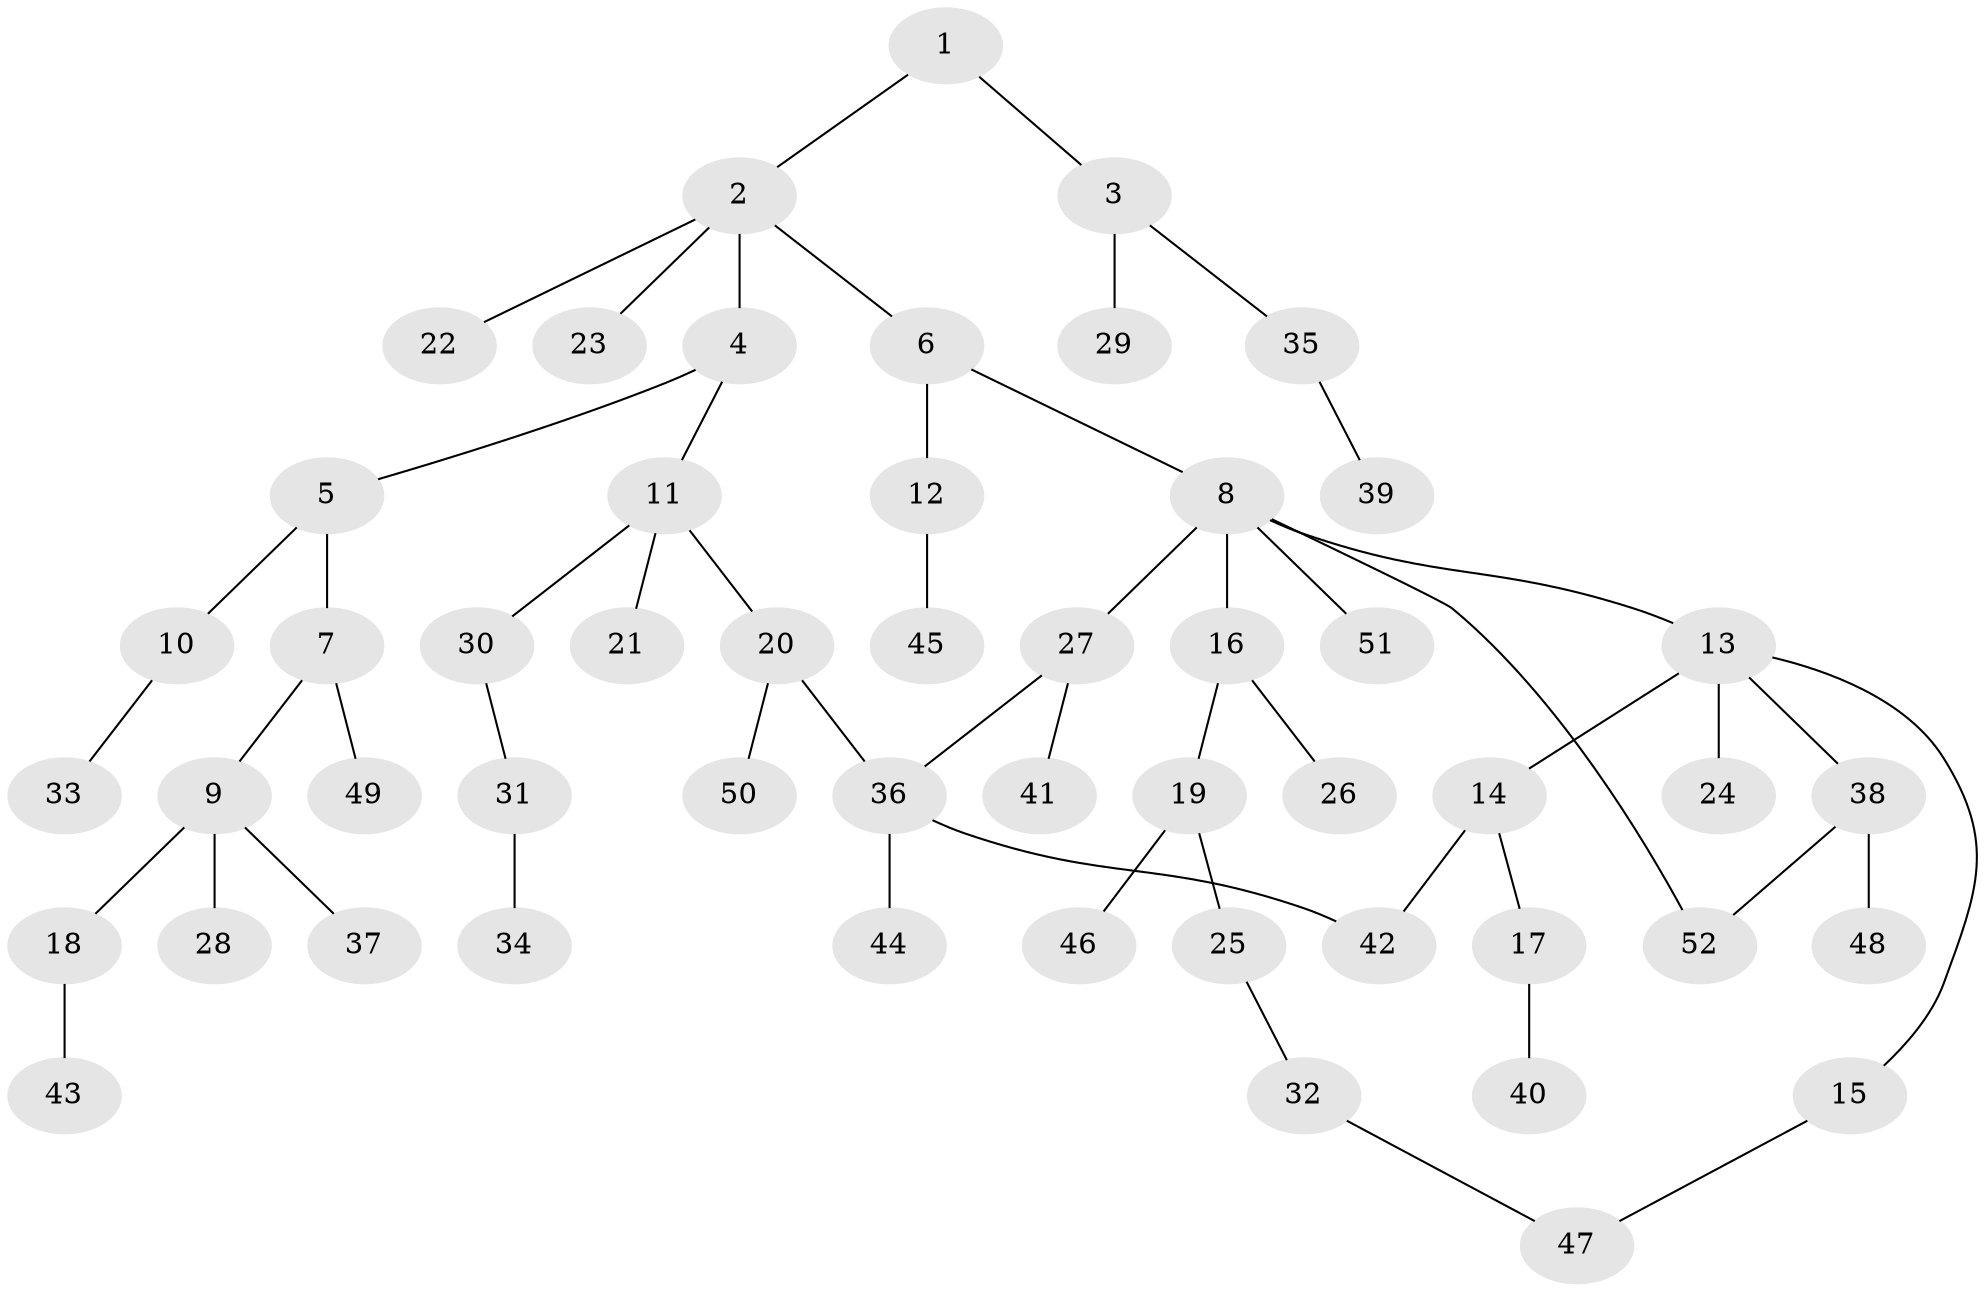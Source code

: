 // coarse degree distribution, {4: 0.07692307692307693, 3: 0.23076923076923078, 2: 0.38461538461538464, 1: 0.2692307692307692, 5: 0.038461538461538464}
// Generated by graph-tools (version 1.1) at 2025/36/03/04/25 23:36:06]
// undirected, 52 vertices, 55 edges
graph export_dot {
  node [color=gray90,style=filled];
  1;
  2;
  3;
  4;
  5;
  6;
  7;
  8;
  9;
  10;
  11;
  12;
  13;
  14;
  15;
  16;
  17;
  18;
  19;
  20;
  21;
  22;
  23;
  24;
  25;
  26;
  27;
  28;
  29;
  30;
  31;
  32;
  33;
  34;
  35;
  36;
  37;
  38;
  39;
  40;
  41;
  42;
  43;
  44;
  45;
  46;
  47;
  48;
  49;
  50;
  51;
  52;
  1 -- 2;
  1 -- 3;
  2 -- 4;
  2 -- 6;
  2 -- 22;
  2 -- 23;
  3 -- 29;
  3 -- 35;
  4 -- 5;
  4 -- 11;
  5 -- 7;
  5 -- 10;
  6 -- 8;
  6 -- 12;
  7 -- 9;
  7 -- 49;
  8 -- 13;
  8 -- 16;
  8 -- 27;
  8 -- 51;
  8 -- 52;
  9 -- 18;
  9 -- 28;
  9 -- 37;
  10 -- 33;
  11 -- 20;
  11 -- 21;
  11 -- 30;
  12 -- 45;
  13 -- 14;
  13 -- 15;
  13 -- 24;
  13 -- 38;
  14 -- 17;
  14 -- 42;
  15 -- 47;
  16 -- 19;
  16 -- 26;
  17 -- 40;
  18 -- 43;
  19 -- 25;
  19 -- 46;
  20 -- 36;
  20 -- 50;
  25 -- 32;
  27 -- 41;
  27 -- 36;
  30 -- 31;
  31 -- 34;
  32 -- 47;
  35 -- 39;
  36 -- 44;
  36 -- 42;
  38 -- 48;
  38 -- 52;
}
